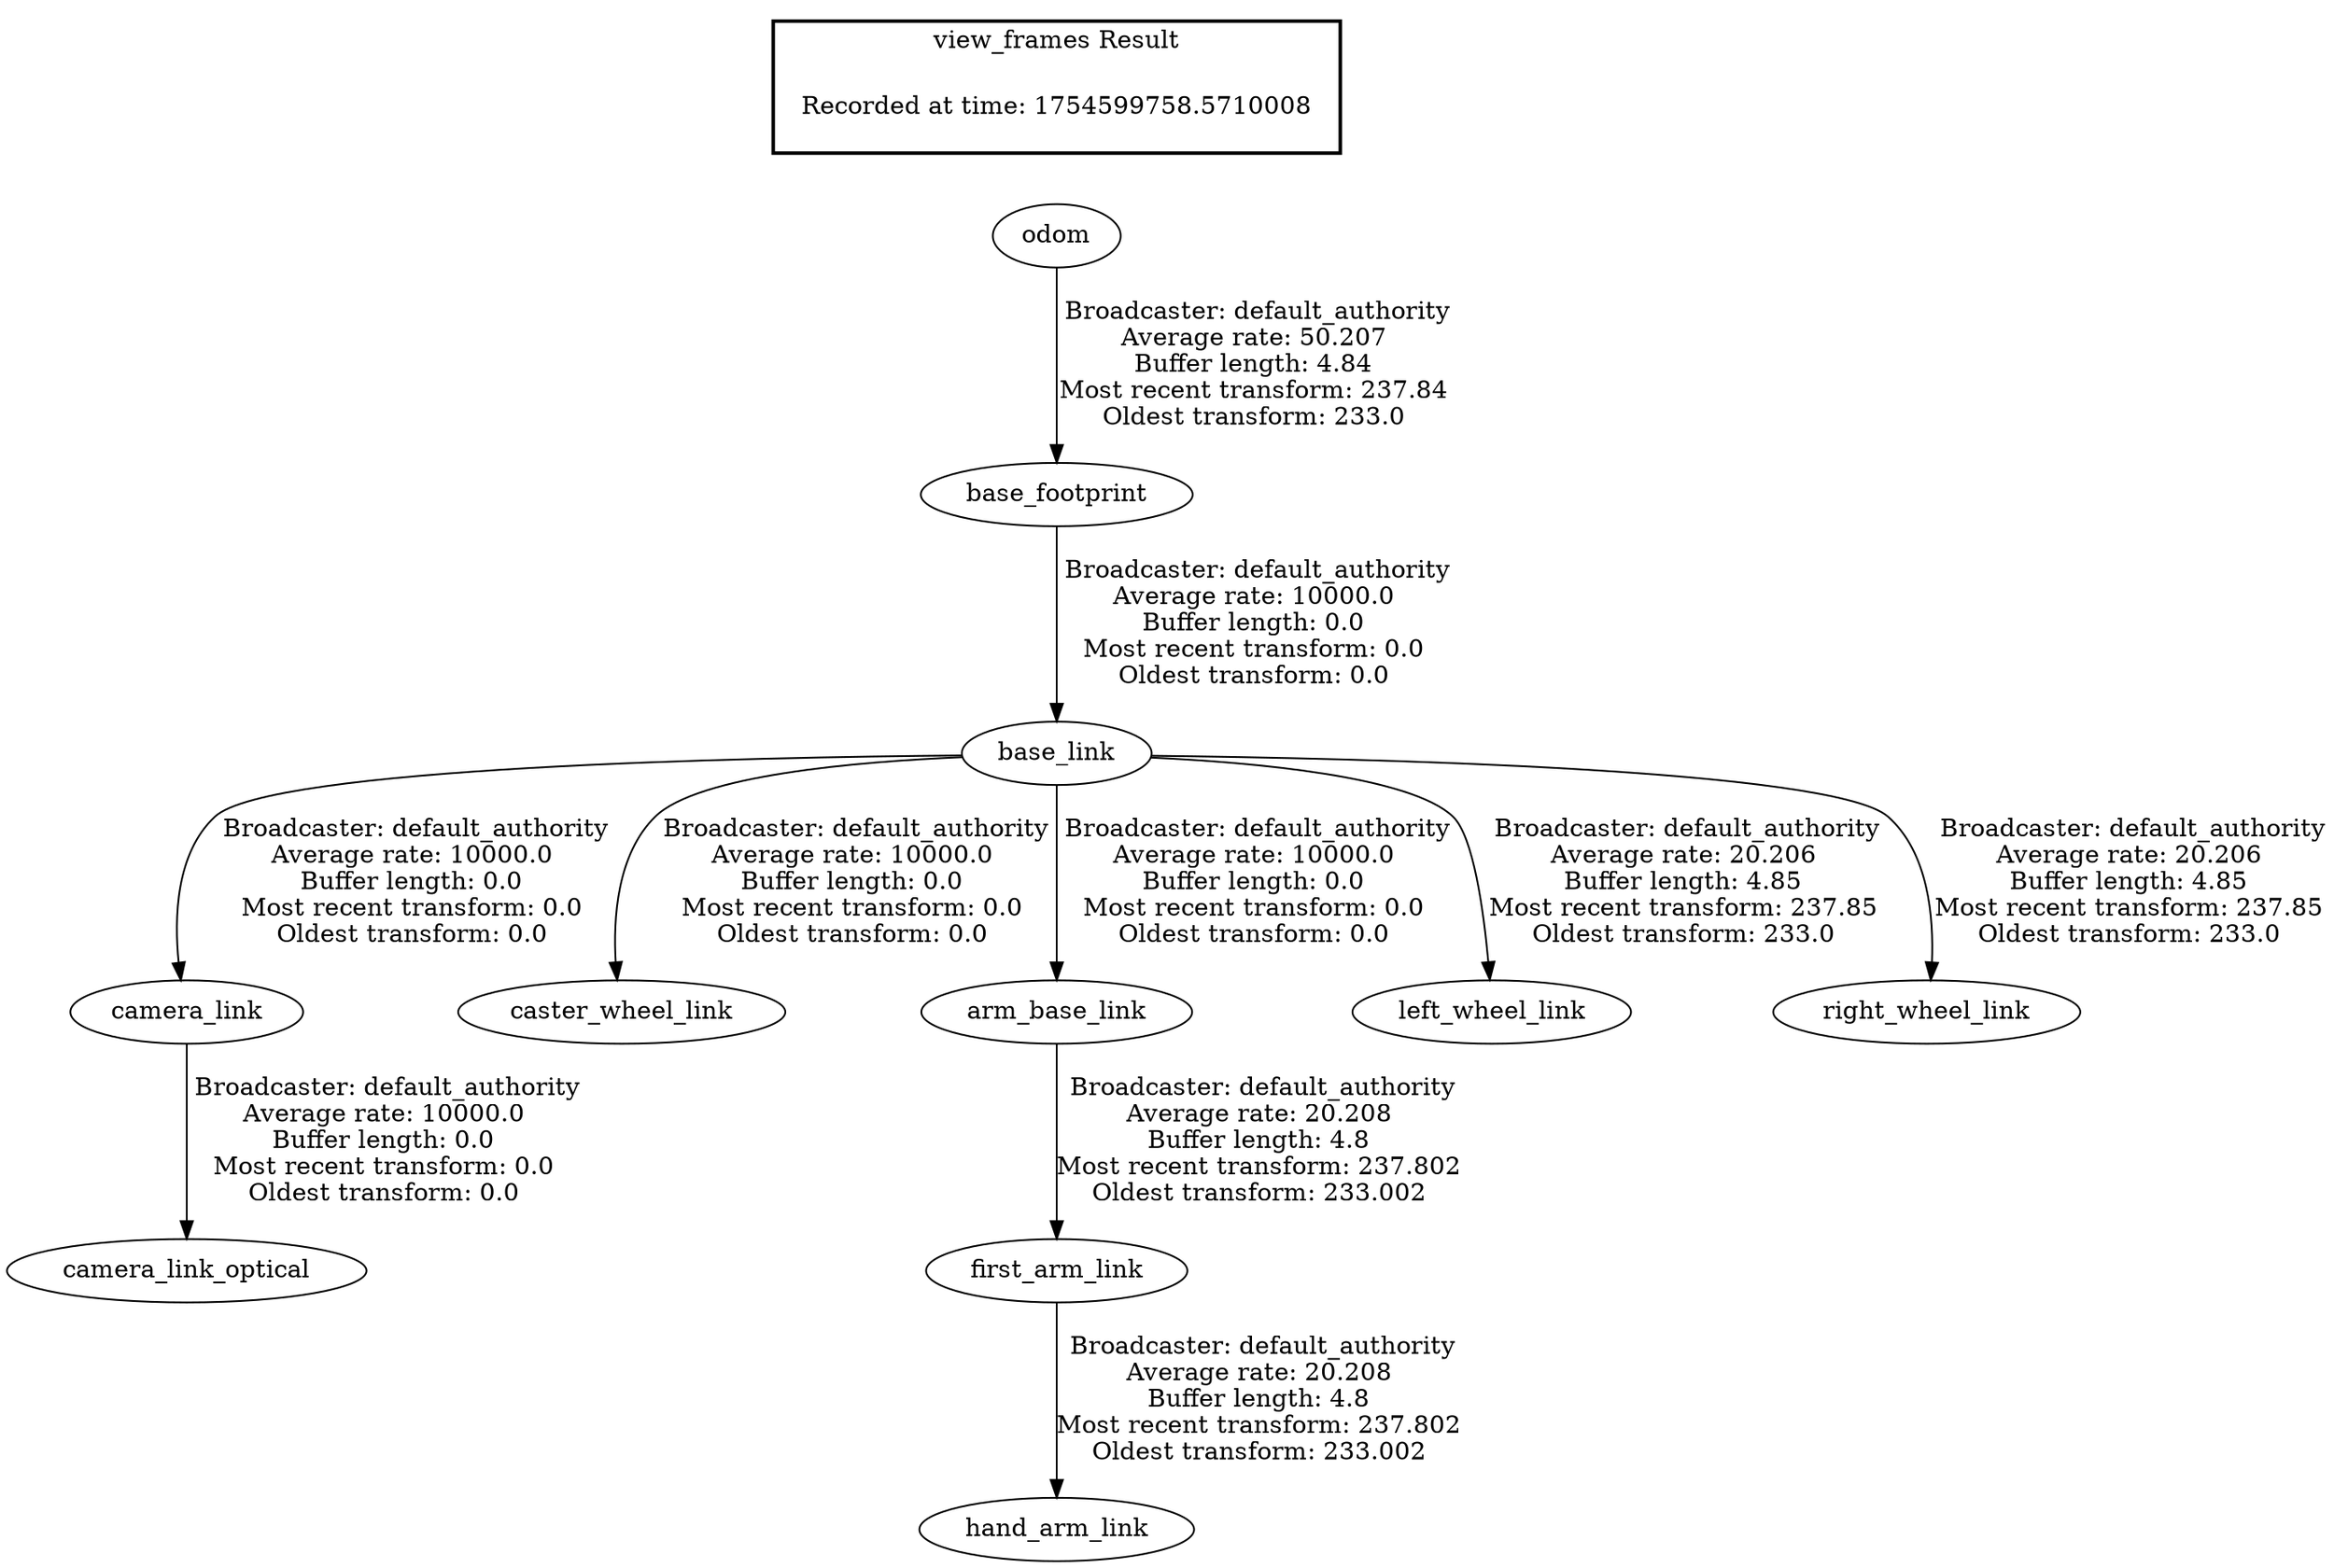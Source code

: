 digraph G {
"odom" -> "base_footprint"[label=" Broadcaster: default_authority\nAverage rate: 50.207\nBuffer length: 4.84\nMost recent transform: 237.84\nOldest transform: 233.0\n"];
"base_link" -> "camera_link"[label=" Broadcaster: default_authority\nAverage rate: 10000.0\nBuffer length: 0.0\nMost recent transform: 0.0\nOldest transform: 0.0\n"];
"base_footprint" -> "base_link"[label=" Broadcaster: default_authority\nAverage rate: 10000.0\nBuffer length: 0.0\nMost recent transform: 0.0\nOldest transform: 0.0\n"];
"base_link" -> "caster_wheel_link"[label=" Broadcaster: default_authority\nAverage rate: 10000.0\nBuffer length: 0.0\nMost recent transform: 0.0\nOldest transform: 0.0\n"];
"camera_link" -> "camera_link_optical"[label=" Broadcaster: default_authority\nAverage rate: 10000.0\nBuffer length: 0.0\nMost recent transform: 0.0\nOldest transform: 0.0\n"];
"base_link" -> "arm_base_link"[label=" Broadcaster: default_authority\nAverage rate: 10000.0\nBuffer length: 0.0\nMost recent transform: 0.0\nOldest transform: 0.0\n"];
"base_link" -> "left_wheel_link"[label=" Broadcaster: default_authority\nAverage rate: 20.206\nBuffer length: 4.85\nMost recent transform: 237.85\nOldest transform: 233.0\n"];
"base_link" -> "right_wheel_link"[label=" Broadcaster: default_authority\nAverage rate: 20.206\nBuffer length: 4.85\nMost recent transform: 237.85\nOldest transform: 233.0\n"];
"arm_base_link" -> "first_arm_link"[label=" Broadcaster: default_authority\nAverage rate: 20.208\nBuffer length: 4.8\nMost recent transform: 237.802\nOldest transform: 233.002\n"];
"first_arm_link" -> "hand_arm_link"[label=" Broadcaster: default_authority\nAverage rate: 20.208\nBuffer length: 4.8\nMost recent transform: 237.802\nOldest transform: 233.002\n"];
edge [style=invis];
 subgraph cluster_legend { style=bold; color=black; label ="view_frames Result";
"Recorded at time: 1754599758.5710008"[ shape=plaintext ] ;
}->"odom";
}